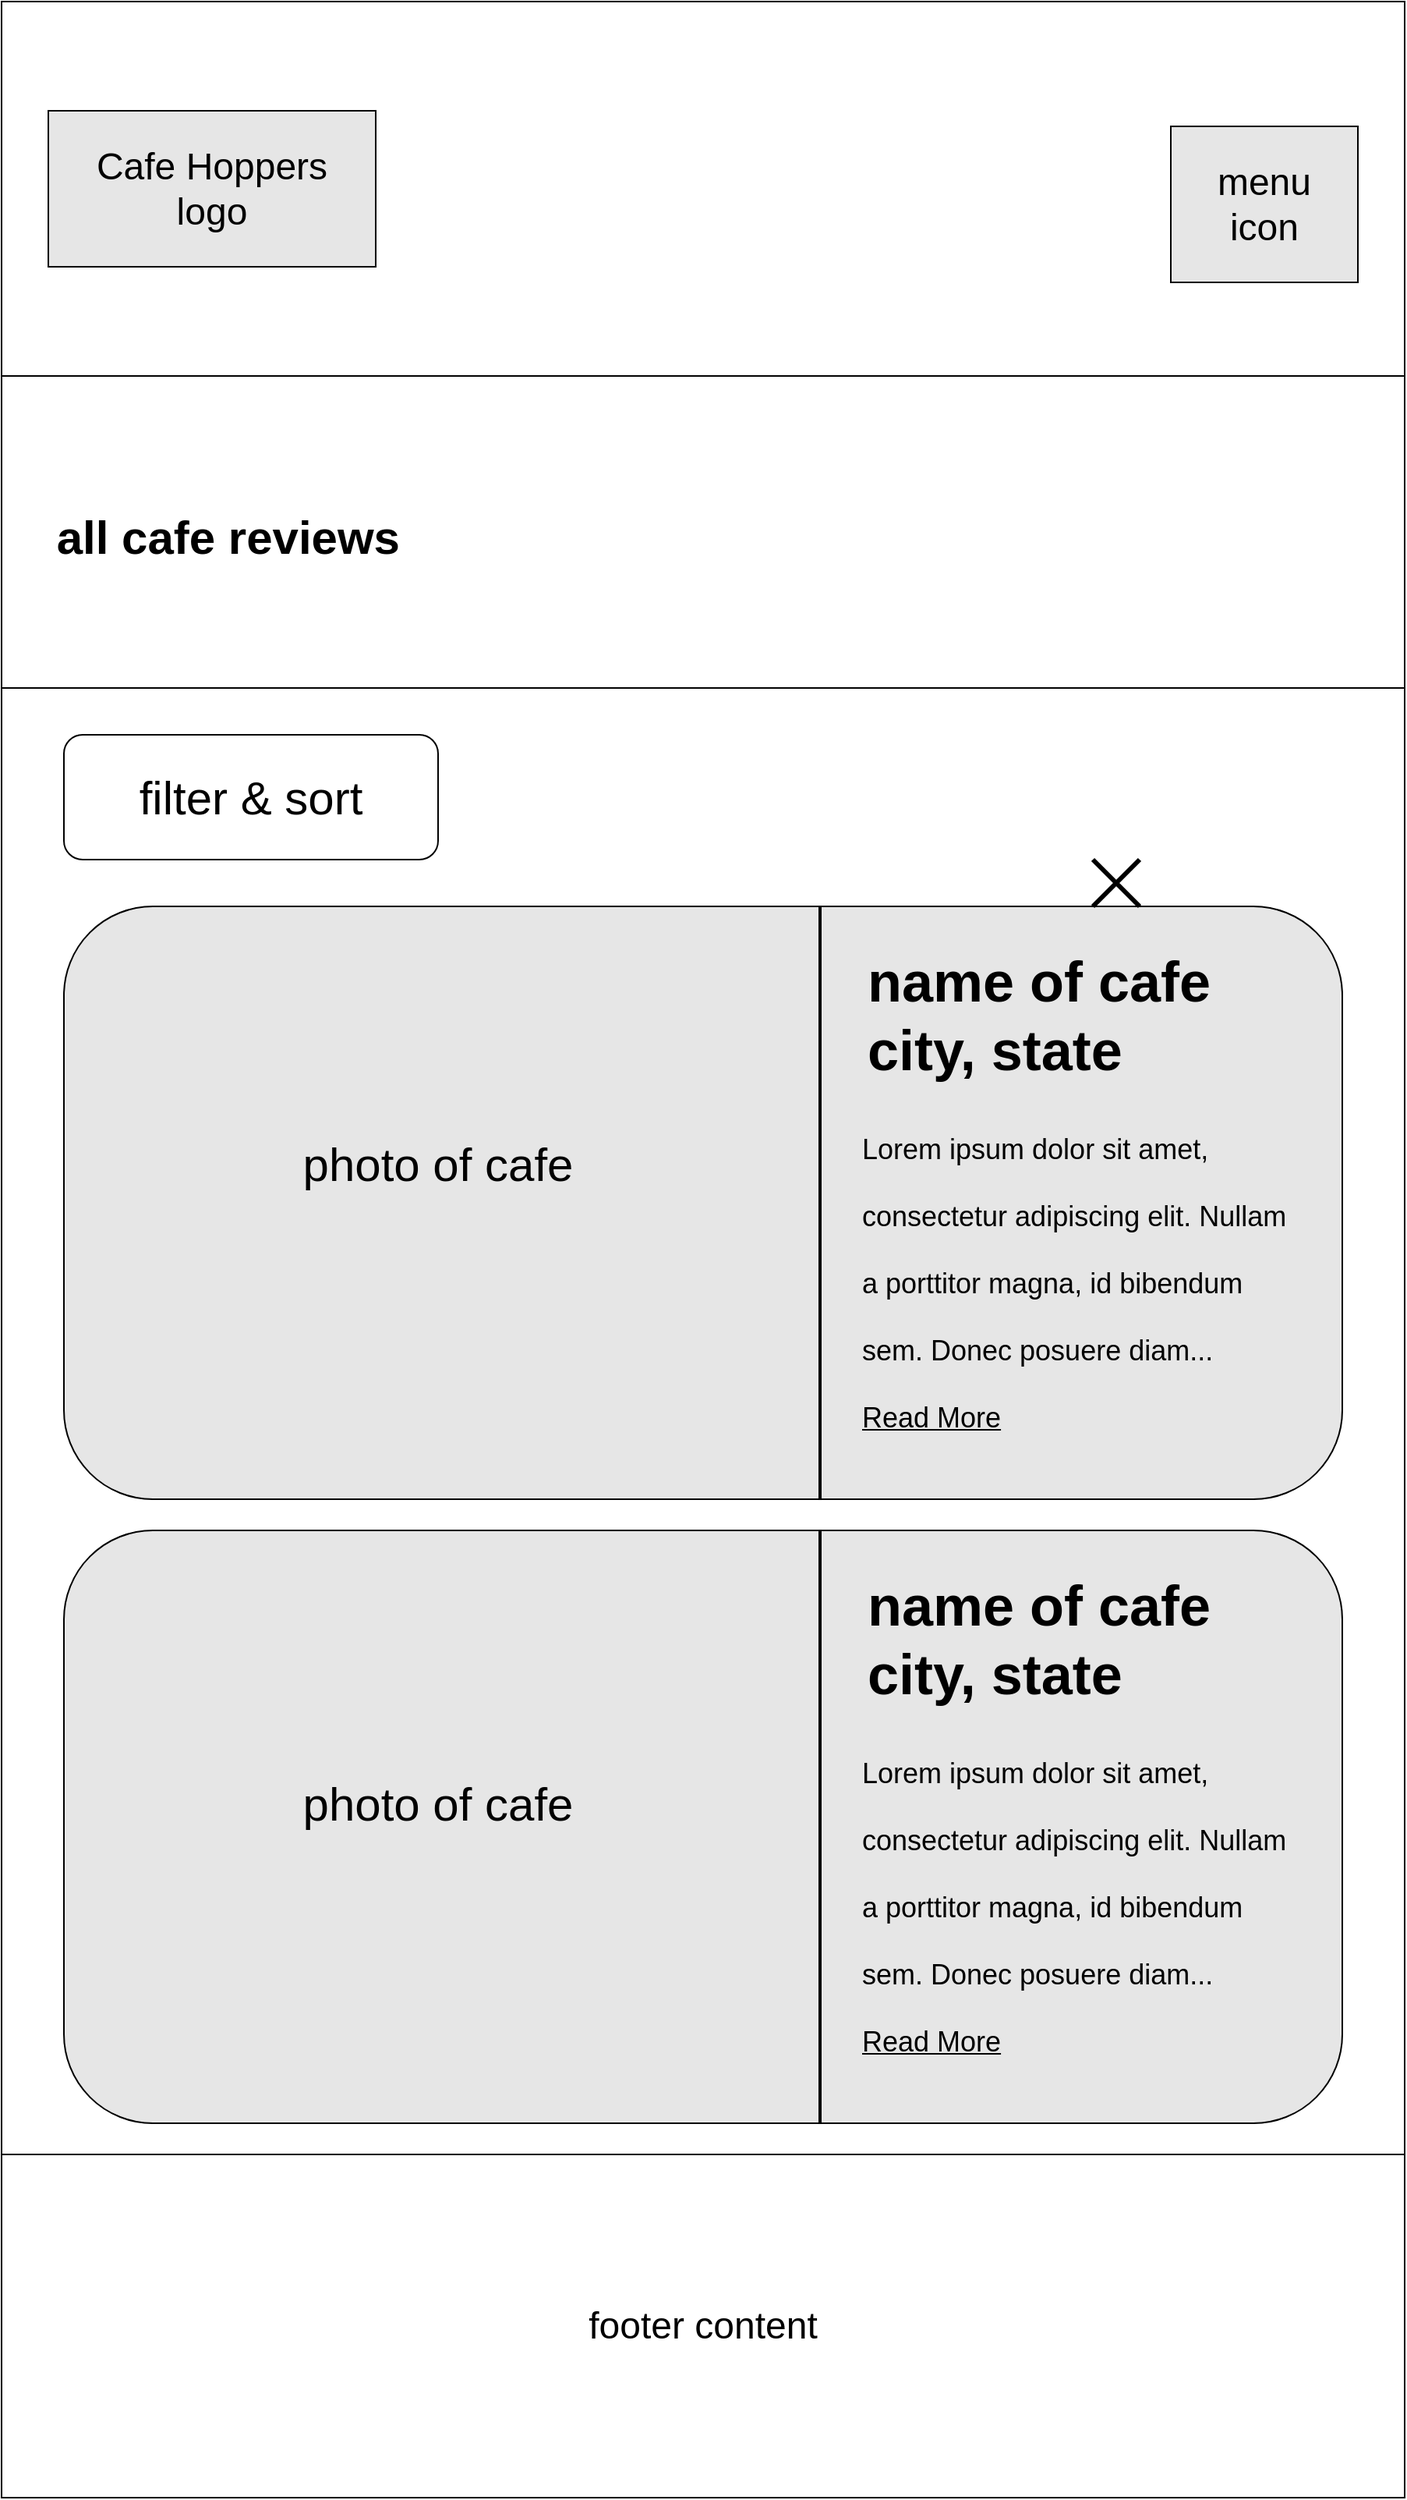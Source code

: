 <mxfile version="20.0.1" type="github">
  <diagram id="QWaLk7IN20cdrfLnV8OY" name="Page-1">
    <mxGraphModel dx="932" dy="1254" grid="1" gridSize="10" guides="1" tooltips="1" connect="1" arrows="1" fold="1" page="1" pageScale="1" pageWidth="900" pageHeight="1600" background="#FFFFFF" math="0" shadow="0">
      <root>
        <mxCell id="0" />
        <mxCell id="1" parent="0" />
        <mxCell id="qiCiA2myx4UJtC2wgqbX-6" value="" style="rounded=0;whiteSpace=wrap;html=1;fontSize=24;fillColor=#FFFFFF;" parent="1" vertex="1">
          <mxGeometry width="900" height="240" as="geometry" />
        </mxCell>
        <mxCell id="qiCiA2myx4UJtC2wgqbX-1" value="&lt;font style=&quot;font-size: 24px;&quot;&gt;Cafe Hoppers&lt;br&gt;logo&lt;/font&gt;" style="rounded=0;whiteSpace=wrap;html=1;fillColor=#E6E6E6;" parent="1" vertex="1">
          <mxGeometry x="30" y="70" width="210" height="100" as="geometry" />
        </mxCell>
        <mxCell id="qiCiA2myx4UJtC2wgqbX-7" value="menu&lt;br&gt;icon" style="rounded=0;whiteSpace=wrap;html=1;fontSize=24;fillColor=#E6E6E6;" parent="1" vertex="1">
          <mxGeometry x="750" y="80" width="120" height="100" as="geometry" />
        </mxCell>
        <mxCell id="qiCiA2myx4UJtC2wgqbX-10" value="footer content" style="rounded=0;whiteSpace=wrap;html=1;fontSize=24;fillColor=#FFFFFF;" parent="1" vertex="1">
          <mxGeometry y="1380" width="900" height="220" as="geometry" />
        </mxCell>
        <mxCell id="alxngudCPENM9emR9nhb-4" value="    all cafe reviews" style="swimlane;startSize=200;fontSize=30;align=left;" parent="1" vertex="1">
          <mxGeometry y="240" width="900" height="1140" as="geometry" />
        </mxCell>
        <mxCell id="alxngudCPENM9emR9nhb-20" value="filter &amp;amp; sort" style="rounded=1;whiteSpace=wrap;html=1;fontSize=30;" parent="alxngudCPENM9emR9nhb-4" vertex="1">
          <mxGeometry x="40" y="230" width="240" height="80" as="geometry" />
        </mxCell>
        <mxCell id="alxngudCPENM9emR9nhb-27" value="" style="rounded=1;whiteSpace=wrap;html=1;fontSize=30;fillColor=#E6E6E6;" parent="alxngudCPENM9emR9nhb-4" vertex="1">
          <mxGeometry x="40" y="340" width="820" height="380" as="geometry" />
        </mxCell>
        <mxCell id="alxngudCPENM9emR9nhb-28" value="" style="rounded=1;whiteSpace=wrap;html=1;fontSize=30;fillColor=#E6E6E6;" parent="alxngudCPENM9emR9nhb-4" vertex="1">
          <mxGeometry x="40" y="740" width="820" height="380" as="geometry" />
        </mxCell>
        <mxCell id="alxngudCPENM9emR9nhb-29" value="" style="line;strokeWidth=2;direction=south;html=1;fontSize=30;" parent="alxngudCPENM9emR9nhb-4" vertex="1">
          <mxGeometry x="520" y="340" width="10" height="380" as="geometry" />
        </mxCell>
        <mxCell id="alxngudCPENM9emR9nhb-30" value="" style="line;strokeWidth=2;direction=south;html=1;fontSize=30;" parent="alxngudCPENM9emR9nhb-4" vertex="1">
          <mxGeometry x="520" y="740" width="10" height="380" as="geometry" />
        </mxCell>
        <mxCell id="alxngudCPENM9emR9nhb-31" value="photo of cafe" style="text;html=1;strokeColor=none;fillColor=none;align=center;verticalAlign=middle;whiteSpace=wrap;rounded=0;fontSize=30;" parent="alxngudCPENM9emR9nhb-4" vertex="1">
          <mxGeometry x="180" y="490" width="200" height="30" as="geometry" />
        </mxCell>
        <mxCell id="alxngudCPENM9emR9nhb-32" value="photo of cafe" style="text;html=1;strokeColor=none;fillColor=none;align=center;verticalAlign=middle;whiteSpace=wrap;rounded=0;fontSize=30;" parent="alxngudCPENM9emR9nhb-4" vertex="1">
          <mxGeometry x="130" y="900" width="300" height="30" as="geometry" />
        </mxCell>
        <mxCell id="alxngudCPENM9emR9nhb-33" value="&lt;div style=&quot;text-align: left; font-size: 36px;&quot;&gt;&lt;span style=&quot;background-color: initial;&quot;&gt;&lt;font style=&quot;font-size: 36px;&quot;&gt;name of cafe&lt;/font&gt;&lt;/span&gt;&lt;/div&gt;&lt;div style=&quot;text-align: left; font-size: 36px;&quot;&gt;&lt;span style=&quot;background-color: initial;&quot;&gt;&lt;font style=&quot;font-size: 36px;&quot;&gt;city, state&lt;/font&gt;&lt;/span&gt;&lt;/div&gt;" style="text;strokeColor=none;fillColor=none;html=1;fontSize=24;fontStyle=1;verticalAlign=middle;align=center;" parent="alxngudCPENM9emR9nhb-4" vertex="1">
          <mxGeometry x="530" y="370" width="270" height="80" as="geometry" />
        </mxCell>
        <mxCell id="alxngudCPENM9emR9nhb-34" value="&lt;div style=&quot;text-align: left; font-size: 36px;&quot;&gt;&lt;span style=&quot;background-color: initial;&quot;&gt;&lt;font style=&quot;font-size: 36px;&quot;&gt;name of cafe&lt;/font&gt;&lt;/span&gt;&lt;/div&gt;&lt;div style=&quot;text-align: left; font-size: 36px;&quot;&gt;&lt;span style=&quot;background-color: initial;&quot;&gt;&lt;font style=&quot;font-size: 36px;&quot;&gt;city, state&lt;/font&gt;&lt;/span&gt;&lt;/div&gt;" style="text;strokeColor=none;fillColor=none;html=1;fontSize=24;fontStyle=1;verticalAlign=middle;align=center;" parent="alxngudCPENM9emR9nhb-4" vertex="1">
          <mxGeometry x="530" y="770" width="270" height="80" as="geometry" />
        </mxCell>
        <mxCell id="alxngudCPENM9emR9nhb-37" value="&lt;span style=&quot;&quot;&gt;&lt;font style=&quot;font-size: 18px; line-height: 0.9;&quot;&gt;Lorem ipsum dolor sit amet, consectetur adipiscing elit. Nullam a porttitor magna, id bibendum sem. Donec posuere diam...&lt;br&gt;&lt;u&gt;Read More&lt;/u&gt;&lt;br&gt;&lt;/font&gt;&lt;/span&gt;" style="text;html=1;strokeColor=none;fillColor=none;align=left;verticalAlign=middle;whiteSpace=wrap;rounded=0;fontSize=36;" parent="alxngudCPENM9emR9nhb-4" vertex="1">
          <mxGeometry x="550" y="860" width="280" height="230" as="geometry" />
        </mxCell>
        <mxCell id="alxngudCPENM9emR9nhb-38" value="&lt;span style=&quot;&quot;&gt;&lt;font style=&quot;font-size: 18px; line-height: 0.9;&quot;&gt;Lorem ipsum dolor sit amet, consectetur adipiscing elit. Nullam a porttitor magna, id bibendum sem. Donec posuere diam...&lt;br&gt;&lt;u&gt;Read More&lt;/u&gt;&lt;br&gt;&lt;/font&gt;&lt;/span&gt;" style="text;html=1;strokeColor=none;fillColor=none;align=left;verticalAlign=middle;whiteSpace=wrap;rounded=0;fontSize=36;" parent="alxngudCPENM9emR9nhb-4" vertex="1">
          <mxGeometry x="550" y="460" width="280" height="230" as="geometry" />
        </mxCell>
        <mxCell id="ZUUjcXUc1sz_gctlkANr-3" value="" style="shape=umlDestroy;whiteSpace=wrap;html=1;strokeWidth=3;labelBackgroundColor=none;fontFamily=Helvetica;fontSize=30;fillColor=#E6E6E6;" vertex="1" parent="alxngudCPENM9emR9nhb-4">
          <mxGeometry x="700" y="310" width="30" height="30" as="geometry" />
        </mxCell>
      </root>
    </mxGraphModel>
  </diagram>
</mxfile>
